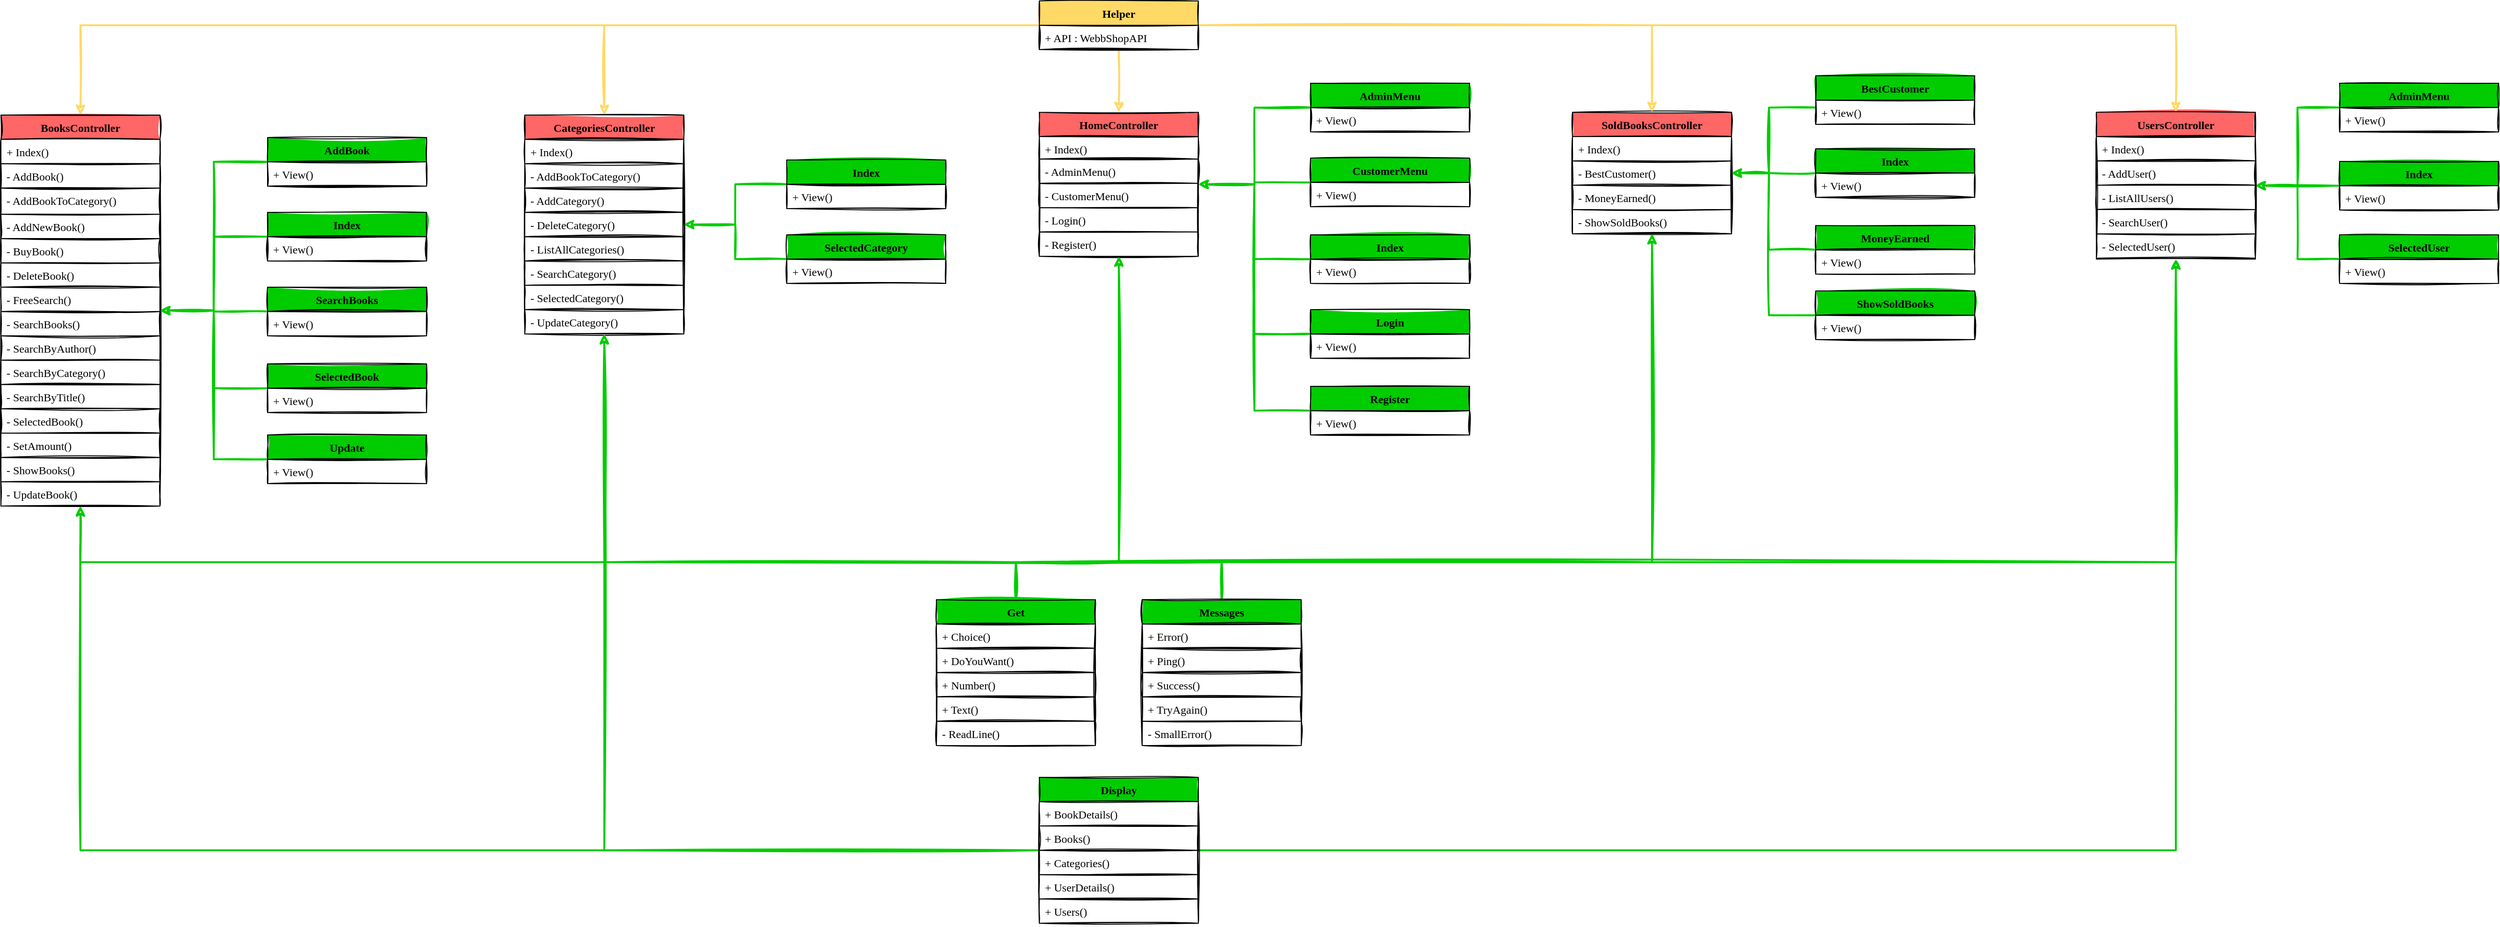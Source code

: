 <mxfile version="14.4.3" type="device"><diagram id="C5RBs43oDa-KdzZeNtuy" name="Page-1"><mxGraphModel dx="4606" dy="1970" grid="1" gridSize="10" guides="1" tooltips="1" connect="1" arrows="1" fold="1" page="1" pageScale="1" pageWidth="1169" pageHeight="827" math="0" shadow="0"><root><mxCell id="WIyWlLk6GJQsqaUBKTNV-0"/><mxCell id="WIyWlLk6GJQsqaUBKTNV-1" parent="WIyWlLk6GJQsqaUBKTNV-0"/><mxCell id="ahK61Bv_7T34D2KZRuoo-2" value="BooksController" style="swimlane;fontStyle=1;align=center;verticalAlign=top;childLayout=stackLayout;horizontal=1;startSize=26;horizontalStack=0;resizeParent=1;resizeLast=0;collapsible=1;marginBottom=0;rounded=0;shadow=0;strokeWidth=1;sketch=1;fontFamily=Comic Sans MS;fillColor=#FF6666;fillStyle=solid;" parent="WIyWlLk6GJQsqaUBKTNV-1" vertex="1"><mxGeometry x="-1040" y="162" width="170" height="418" as="geometry"><mxRectangle x="230" y="140" width="160" height="26" as="alternateBounds"/></mxGeometry></mxCell><mxCell id="ahK61Bv_7T34D2KZRuoo-3" value="+ Index()" style="text;align=left;verticalAlign=top;spacingLeft=4;spacingRight=4;overflow=hidden;rotatable=0;points=[[0,0.5],[1,0.5]];portConstraint=eastwest;sketch=1;fontFamily=Comic Sans MS;strokeColor=#000000;" parent="ahK61Bv_7T34D2KZRuoo-2" vertex="1"><mxGeometry y="26" width="170" height="26" as="geometry"/></mxCell><mxCell id="ahK61Bv_7T34D2KZRuoo-4" value="- AddBook()" style="text;align=left;verticalAlign=top;spacingLeft=4;spacingRight=4;overflow=hidden;rotatable=0;points=[[0,0.5],[1,0.5]];portConstraint=eastwest;sketch=1;fontFamily=Comic Sans MS;strokeColor=#000000;" parent="ahK61Bv_7T34D2KZRuoo-2" vertex="1"><mxGeometry y="52" width="170" height="26" as="geometry"/></mxCell><mxCell id="ahK61Bv_7T34D2KZRuoo-26" value="- AddBookToCategory()" style="text;align=left;verticalAlign=top;spacingLeft=4;spacingRight=4;overflow=hidden;rotatable=0;points=[[0,0.5],[1,0.5]];portConstraint=eastwest;sketch=1;fontFamily=Comic Sans MS;strokeColor=#000000;" parent="ahK61Bv_7T34D2KZRuoo-2" vertex="1"><mxGeometry y="78" width="170" height="28" as="geometry"/></mxCell><mxCell id="ahK61Bv_7T34D2KZRuoo-6" value="- AddNewBook()" style="text;align=left;verticalAlign=top;spacingLeft=4;spacingRight=4;overflow=hidden;rotatable=0;points=[[0,0.5],[1,0.5]];portConstraint=eastwest;sketch=1;fontFamily=Comic Sans MS;strokeColor=#000000;" parent="ahK61Bv_7T34D2KZRuoo-2" vertex="1"><mxGeometry y="106" width="170" height="26" as="geometry"/></mxCell><mxCell id="ahK61Bv_7T34D2KZRuoo-18" value="- BuyBook()" style="text;align=left;verticalAlign=top;spacingLeft=4;spacingRight=4;overflow=hidden;rotatable=0;points=[[0,0.5],[1,0.5]];portConstraint=eastwest;sketch=1;fontFamily=Comic Sans MS;strokeColor=#000000;" parent="ahK61Bv_7T34D2KZRuoo-2" vertex="1"><mxGeometry y="132" width="170" height="26" as="geometry"/></mxCell><mxCell id="ahK61Bv_7T34D2KZRuoo-27" value="- DeleteBook()" style="text;align=left;verticalAlign=top;spacingLeft=4;spacingRight=4;overflow=hidden;rotatable=0;points=[[0,0.5],[1,0.5]];portConstraint=eastwest;sketch=1;fontFamily=Comic Sans MS;strokeColor=#000000;" parent="ahK61Bv_7T34D2KZRuoo-2" vertex="1"><mxGeometry y="158" width="170" height="26" as="geometry"/></mxCell><mxCell id="ahK61Bv_7T34D2KZRuoo-19" value="- FreeSearch()" style="text;align=left;verticalAlign=top;spacingLeft=4;spacingRight=4;overflow=hidden;rotatable=0;points=[[0,0.5],[1,0.5]];portConstraint=eastwest;sketch=1;fontFamily=Comic Sans MS;strokeColor=#000000;" parent="ahK61Bv_7T34D2KZRuoo-2" vertex="1"><mxGeometry y="184" width="170" height="26" as="geometry"/></mxCell><mxCell id="ahK61Bv_7T34D2KZRuoo-17" value="- SearchBooks()" style="text;align=left;verticalAlign=top;spacingLeft=4;spacingRight=4;overflow=hidden;rotatable=0;points=[[0,0.5],[1,0.5]];portConstraint=eastwest;sketch=1;fontFamily=Comic Sans MS;strokeColor=#000000;" parent="ahK61Bv_7T34D2KZRuoo-2" vertex="1"><mxGeometry y="210" width="170" height="26" as="geometry"/></mxCell><mxCell id="ahK61Bv_7T34D2KZRuoo-20" value="- SearchByAuthor()" style="text;align=left;verticalAlign=top;spacingLeft=4;spacingRight=4;overflow=hidden;rotatable=0;points=[[0,0.5],[1,0.5]];portConstraint=eastwest;sketch=1;fontFamily=Comic Sans MS;strokeColor=#000000;" parent="ahK61Bv_7T34D2KZRuoo-2" vertex="1"><mxGeometry y="236" width="170" height="26" as="geometry"/></mxCell><mxCell id="ahK61Bv_7T34D2KZRuoo-21" value="- SearchByCategory()" style="text;align=left;verticalAlign=top;spacingLeft=4;spacingRight=4;overflow=hidden;rotatable=0;points=[[0,0.5],[1,0.5]];portConstraint=eastwest;sketch=1;fontFamily=Comic Sans MS;strokeColor=#000000;" parent="ahK61Bv_7T34D2KZRuoo-2" vertex="1"><mxGeometry y="262" width="170" height="26" as="geometry"/></mxCell><mxCell id="ahK61Bv_7T34D2KZRuoo-22" value="- SearchByTitle()" style="text;align=left;verticalAlign=top;spacingLeft=4;spacingRight=4;overflow=hidden;rotatable=0;points=[[0,0.5],[1,0.5]];portConstraint=eastwest;sketch=1;fontFamily=Comic Sans MS;strokeColor=#000000;" parent="ahK61Bv_7T34D2KZRuoo-2" vertex="1"><mxGeometry y="288" width="170" height="26" as="geometry"/></mxCell><mxCell id="ahK61Bv_7T34D2KZRuoo-25" value="- SelectedBook()" style="text;align=left;verticalAlign=top;spacingLeft=4;spacingRight=4;overflow=hidden;rotatable=0;points=[[0,0.5],[1,0.5]];portConstraint=eastwest;sketch=1;fontFamily=Comic Sans MS;strokeColor=#000000;" parent="ahK61Bv_7T34D2KZRuoo-2" vertex="1"><mxGeometry y="314" width="170" height="26" as="geometry"/></mxCell><mxCell id="ahK61Bv_7T34D2KZRuoo-28" value="- SetAmount()" style="text;align=left;verticalAlign=top;spacingLeft=4;spacingRight=4;overflow=hidden;rotatable=0;points=[[0,0.5],[1,0.5]];portConstraint=eastwest;sketch=1;fontFamily=Comic Sans MS;strokeColor=#000000;" parent="ahK61Bv_7T34D2KZRuoo-2" vertex="1"><mxGeometry y="340" width="170" height="26" as="geometry"/></mxCell><mxCell id="ahK61Bv_7T34D2KZRuoo-23" value="- ShowBooks()" style="text;align=left;verticalAlign=top;spacingLeft=4;spacingRight=4;overflow=hidden;rotatable=0;points=[[0,0.5],[1,0.5]];portConstraint=eastwest;sketch=1;fontFamily=Comic Sans MS;strokeColor=#000000;" parent="ahK61Bv_7T34D2KZRuoo-2" vertex="1"><mxGeometry y="366" width="170" height="26" as="geometry"/></mxCell><mxCell id="ahK61Bv_7T34D2KZRuoo-29" value="- UpdateBook()" style="text;align=left;verticalAlign=top;spacingLeft=4;spacingRight=4;overflow=hidden;rotatable=0;points=[[0,0.5],[1,0.5]];portConstraint=eastwest;sketch=1;fontFamily=Comic Sans MS;strokeColor=#000000;" parent="ahK61Bv_7T34D2KZRuoo-2" vertex="1"><mxGeometry y="392" width="170" height="26" as="geometry"/></mxCell><mxCell id="ahK61Bv_7T34D2KZRuoo-7" value="CategoriesController" style="swimlane;fontStyle=1;align=center;verticalAlign=top;childLayout=stackLayout;horizontal=1;startSize=26;horizontalStack=0;resizeParent=1;resizeLast=0;collapsible=1;marginBottom=0;rounded=0;shadow=0;strokeWidth=1;sketch=1;fontFamily=Comic Sans MS;fillColor=#FF6666;fillStyle=solid;" parent="WIyWlLk6GJQsqaUBKTNV-1" vertex="1"><mxGeometry x="-480" y="162" width="170" height="234" as="geometry"><mxRectangle x="230" y="140" width="160" height="26" as="alternateBounds"/></mxGeometry></mxCell><mxCell id="ahK61Bv_7T34D2KZRuoo-8" value="+ Index()" style="text;align=left;verticalAlign=top;spacingLeft=4;spacingRight=4;overflow=hidden;rotatable=0;points=[[0,0.5],[1,0.5]];portConstraint=eastwest;sketch=1;fontFamily=Comic Sans MS;strokeColor=#000000;" parent="ahK61Bv_7T34D2KZRuoo-7" vertex="1"><mxGeometry y="26" width="170" height="26" as="geometry"/></mxCell><mxCell id="ahK61Bv_7T34D2KZRuoo-34" value="- AddBookToCategory()" style="text;align=left;verticalAlign=top;spacingLeft=4;spacingRight=4;overflow=hidden;rotatable=0;points=[[0,0.5],[1,0.5]];portConstraint=eastwest;sketch=1;fontFamily=Comic Sans MS;strokeColor=#000000;" parent="ahK61Bv_7T34D2KZRuoo-7" vertex="1"><mxGeometry y="52" width="170" height="26" as="geometry"/></mxCell><mxCell id="ahK61Bv_7T34D2KZRuoo-9" value="- AddCategory()" style="text;align=left;verticalAlign=top;spacingLeft=4;spacingRight=4;overflow=hidden;rotatable=0;points=[[0,0.5],[1,0.5]];portConstraint=eastwest;sketch=1;fontFamily=Comic Sans MS;strokeColor=#000000;" parent="ahK61Bv_7T34D2KZRuoo-7" vertex="1"><mxGeometry y="78" width="170" height="26" as="geometry"/></mxCell><mxCell id="ahK61Bv_7T34D2KZRuoo-35" value="- DeleteCategory()" style="text;align=left;verticalAlign=top;spacingLeft=4;spacingRight=4;overflow=hidden;rotatable=0;points=[[0,0.5],[1,0.5]];portConstraint=eastwest;sketch=1;fontFamily=Comic Sans MS;strokeColor=#000000;" parent="ahK61Bv_7T34D2KZRuoo-7" vertex="1"><mxGeometry y="104" width="170" height="26" as="geometry"/></mxCell><mxCell id="ahK61Bv_7T34D2KZRuoo-10" value="- ListAllCategories()" style="text;align=left;verticalAlign=top;spacingLeft=4;spacingRight=4;overflow=hidden;rotatable=0;points=[[0,0.5],[1,0.5]];portConstraint=eastwest;sketch=1;fontFamily=Comic Sans MS;strokeColor=#000000;" parent="ahK61Bv_7T34D2KZRuoo-7" vertex="1"><mxGeometry y="130" width="170" height="26" as="geometry"/></mxCell><mxCell id="ahK61Bv_7T34D2KZRuoo-11" value="- SearchCategory()" style="text;align=left;verticalAlign=top;spacingLeft=4;spacingRight=4;overflow=hidden;rotatable=0;points=[[0,0.5],[1,0.5]];portConstraint=eastwest;sketch=1;fontFamily=Comic Sans MS;strokeColor=#000000;" parent="ahK61Bv_7T34D2KZRuoo-7" vertex="1"><mxGeometry y="156" width="170" height="26" as="geometry"/></mxCell><mxCell id="ahK61Bv_7T34D2KZRuoo-33" value="- SelectedCategory()" style="text;align=left;verticalAlign=top;spacingLeft=4;spacingRight=4;overflow=hidden;rotatable=0;points=[[0,0.5],[1,0.5]];portConstraint=eastwest;sketch=1;fontFamily=Comic Sans MS;strokeColor=#000000;" parent="ahK61Bv_7T34D2KZRuoo-7" vertex="1"><mxGeometry y="182" width="170" height="26" as="geometry"/></mxCell><mxCell id="ahK61Bv_7T34D2KZRuoo-37" value="- UpdateCategory()" style="text;align=left;verticalAlign=top;spacingLeft=4;spacingRight=4;overflow=hidden;rotatable=0;points=[[0,0.5],[1,0.5]];portConstraint=eastwest;sketch=1;fontFamily=Comic Sans MS;strokeColor=#000000;" parent="ahK61Bv_7T34D2KZRuoo-7" vertex="1"><mxGeometry y="208" width="170" height="26" as="geometry"/></mxCell><mxCell id="ahK61Bv_7T34D2KZRuoo-12" value="HomeController" style="swimlane;fontStyle=1;align=center;verticalAlign=top;childLayout=stackLayout;horizontal=1;startSize=26;horizontalStack=0;resizeParent=1;resizeLast=0;collapsible=1;marginBottom=0;rounded=0;shadow=0;strokeWidth=1;sketch=1;fontFamily=Comic Sans MS;fillColor=#FF6666;fillStyle=solid;" parent="WIyWlLk6GJQsqaUBKTNV-1" vertex="1"><mxGeometry x="70" y="159" width="170" height="154" as="geometry"><mxRectangle x="230" y="140" width="160" height="26" as="alternateBounds"/></mxGeometry></mxCell><mxCell id="ahK61Bv_7T34D2KZRuoo-13" value="+ Index()" style="text;align=left;verticalAlign=top;spacingLeft=4;spacingRight=4;overflow=hidden;rotatable=0;points=[[0,0.5],[1,0.5]];portConstraint=eastwest;sketch=1;fontFamily=Comic Sans MS;strokeColor=#000000;" parent="ahK61Bv_7T34D2KZRuoo-12" vertex="1"><mxGeometry y="26" width="170" height="24" as="geometry"/></mxCell><mxCell id="abEUJwBiuHORLCMQa0Vj-0" value="- AdminMenu()" style="text;align=left;verticalAlign=top;spacingLeft=4;spacingRight=4;overflow=hidden;rotatable=0;points=[[0,0.5],[1,0.5]];portConstraint=eastwest;sketch=1;fontFamily=Comic Sans MS;strokeColor=#000000;" parent="ahK61Bv_7T34D2KZRuoo-12" vertex="1"><mxGeometry y="50" width="170" height="26" as="geometry"/></mxCell><mxCell id="abEUJwBiuHORLCMQa0Vj-2" value="- CustomerMenu()" style="text;align=left;verticalAlign=top;spacingLeft=4;spacingRight=4;overflow=hidden;rotatable=0;points=[[0,0.5],[1,0.5]];portConstraint=eastwest;sketch=1;fontFamily=Comic Sans MS;strokeColor=#000000;" parent="ahK61Bv_7T34D2KZRuoo-12" vertex="1"><mxGeometry y="76" width="170" height="26" as="geometry"/></mxCell><mxCell id="ahK61Bv_7T34D2KZRuoo-14" value="- Login()" style="text;align=left;verticalAlign=top;spacingLeft=4;spacingRight=4;overflow=hidden;rotatable=0;points=[[0,0.5],[1,0.5]];portConstraint=eastwest;sketch=1;fontFamily=Comic Sans MS;strokeColor=#000000;" parent="ahK61Bv_7T34D2KZRuoo-12" vertex="1"><mxGeometry y="102" width="170" height="26" as="geometry"/></mxCell><mxCell id="ahK61Bv_7T34D2KZRuoo-15" value="- Register()" style="text;align=left;verticalAlign=top;spacingLeft=4;spacingRight=4;overflow=hidden;rotatable=0;points=[[0,0.5],[1,0.5]];portConstraint=eastwest;sketch=1;fontFamily=Comic Sans MS;strokeColor=#000000;" parent="ahK61Bv_7T34D2KZRuoo-12" vertex="1"><mxGeometry y="128" width="170" height="26" as="geometry"/></mxCell><mxCell id="ahK61Bv_7T34D2KZRuoo-43" value="SoldBooksController" style="swimlane;fontStyle=1;align=center;verticalAlign=top;childLayout=stackLayout;horizontal=1;startSize=26;horizontalStack=0;resizeParent=1;resizeLast=0;collapsible=1;marginBottom=0;rounded=0;shadow=0;strokeWidth=1;sketch=1;fontFamily=Comic Sans MS;fillColor=#FF6666;fillStyle=solid;" parent="WIyWlLk6GJQsqaUBKTNV-1" vertex="1"><mxGeometry x="640" y="159" width="170" height="130" as="geometry"><mxRectangle x="230" y="140" width="160" height="26" as="alternateBounds"/></mxGeometry></mxCell><mxCell id="ahK61Bv_7T34D2KZRuoo-44" value="+ Index()" style="text;align=left;verticalAlign=top;spacingLeft=4;spacingRight=4;overflow=hidden;rotatable=0;points=[[0,0.5],[1,0.5]];portConstraint=eastwest;sketch=1;fontFamily=Comic Sans MS;strokeColor=#000000;" parent="ahK61Bv_7T34D2KZRuoo-43" vertex="1"><mxGeometry y="26" width="170" height="26" as="geometry"/></mxCell><mxCell id="ahK61Bv_7T34D2KZRuoo-45" value="- BestCustomer()" style="text;align=left;verticalAlign=top;spacingLeft=4;spacingRight=4;overflow=hidden;rotatable=0;points=[[0,0.5],[1,0.5]];portConstraint=eastwest;sketch=1;fontFamily=Comic Sans MS;strokeColor=#000000;" parent="ahK61Bv_7T34D2KZRuoo-43" vertex="1"><mxGeometry y="52" width="170" height="26" as="geometry"/></mxCell><mxCell id="ahK61Bv_7T34D2KZRuoo-46" value="- MoneyEarned()" style="text;align=left;verticalAlign=top;spacingLeft=4;spacingRight=4;overflow=hidden;rotatable=0;points=[[0,0.5],[1,0.5]];portConstraint=eastwest;sketch=1;fontFamily=Comic Sans MS;strokeColor=#000000;" parent="ahK61Bv_7T34D2KZRuoo-43" vertex="1"><mxGeometry y="78" width="170" height="26" as="geometry"/></mxCell><mxCell id="ahK61Bv_7T34D2KZRuoo-47" value="- ShowSoldBooks()" style="text;align=left;verticalAlign=top;spacingLeft=4;spacingRight=4;overflow=hidden;rotatable=0;points=[[0,0.5],[1,0.5]];portConstraint=eastwest;sketch=1;fontFamily=Comic Sans MS;strokeColor=#000000;" parent="ahK61Bv_7T34D2KZRuoo-43" vertex="1"><mxGeometry y="104" width="170" height="26" as="geometry"/></mxCell><mxCell id="ahK61Bv_7T34D2KZRuoo-48" value="UsersController" style="swimlane;fontStyle=1;align=center;verticalAlign=top;childLayout=stackLayout;horizontal=1;startSize=26;horizontalStack=0;resizeParent=1;resizeLast=0;collapsible=1;marginBottom=0;rounded=0;shadow=0;strokeWidth=1;sketch=1;fontFamily=Comic Sans MS;fillStyle=solid;fillColor=#FF6666;" parent="WIyWlLk6GJQsqaUBKTNV-1" vertex="1"><mxGeometry x="1200" y="159" width="170" height="157" as="geometry"><mxRectangle x="230" y="140" width="160" height="26" as="alternateBounds"/></mxGeometry></mxCell><mxCell id="ahK61Bv_7T34D2KZRuoo-49" value="+ Index()" style="text;align=left;verticalAlign=top;spacingLeft=4;spacingRight=4;overflow=hidden;rotatable=0;points=[[0,0.5],[1,0.5]];portConstraint=eastwest;sketch=1;fontFamily=Comic Sans MS;strokeColor=#000000;" parent="ahK61Bv_7T34D2KZRuoo-48" vertex="1"><mxGeometry y="26" width="170" height="26" as="geometry"/></mxCell><mxCell id="ahK61Bv_7T34D2KZRuoo-50" value="- AddUser()" style="text;align=left;verticalAlign=top;spacingLeft=4;spacingRight=4;overflow=hidden;rotatable=0;points=[[0,0.5],[1,0.5]];portConstraint=eastwest;sketch=1;fontFamily=Comic Sans MS;strokeColor=#000000;" parent="ahK61Bv_7T34D2KZRuoo-48" vertex="1"><mxGeometry y="52" width="170" height="26" as="geometry"/></mxCell><mxCell id="ahK61Bv_7T34D2KZRuoo-51" value="- ListAllUsers()" style="text;align=left;verticalAlign=top;spacingLeft=4;spacingRight=4;overflow=hidden;rotatable=0;points=[[0,0.5],[1,0.5]];portConstraint=eastwest;sketch=1;fontFamily=Comic Sans MS;strokeColor=#000000;" parent="ahK61Bv_7T34D2KZRuoo-48" vertex="1"><mxGeometry y="78" width="170" height="26" as="geometry"/></mxCell><mxCell id="ahK61Bv_7T34D2KZRuoo-52" value="- SearchUser()" style="text;align=left;verticalAlign=top;spacingLeft=4;spacingRight=4;overflow=hidden;rotatable=0;points=[[0,0.5],[1,0.5]];portConstraint=eastwest;sketch=1;fontFamily=Comic Sans MS;strokeColor=#000000;" parent="ahK61Bv_7T34D2KZRuoo-48" vertex="1"><mxGeometry y="104" width="170" height="26" as="geometry"/></mxCell><mxCell id="ahK61Bv_7T34D2KZRuoo-39" value="- SelectedUser()" style="text;align=left;verticalAlign=top;spacingLeft=4;spacingRight=4;overflow=hidden;rotatable=0;points=[[0,0.5],[1,0.5]];portConstraint=eastwest;sketch=1;fontFamily=Comic Sans MS;strokeColor=#000000;" parent="ahK61Bv_7T34D2KZRuoo-48" vertex="1"><mxGeometry y="130" width="170" height="26" as="geometry"/></mxCell><mxCell id="7ZJ_clklJjJ33WCFCIev-8" style="edgeStyle=orthogonalEdgeStyle;rounded=0;sketch=1;orthogonalLoop=1;jettySize=auto;html=1;strokeColor=#FFD966;strokeWidth=2;" edge="1" parent="WIyWlLk6GJQsqaUBKTNV-1" source="ahK61Bv_7T34D2KZRuoo-53" target="ahK61Bv_7T34D2KZRuoo-48"><mxGeometry relative="1" as="geometry"/></mxCell><mxCell id="7ZJ_clklJjJ33WCFCIev-9" style="edgeStyle=orthogonalEdgeStyle;rounded=0;sketch=1;orthogonalLoop=1;jettySize=auto;html=1;entryX=0.5;entryY=0;entryDx=0;entryDy=0;strokeColor=#FFD966;strokeWidth=2;" edge="1" parent="WIyWlLk6GJQsqaUBKTNV-1" source="ahK61Bv_7T34D2KZRuoo-53" target="ahK61Bv_7T34D2KZRuoo-2"><mxGeometry relative="1" as="geometry"/></mxCell><mxCell id="7ZJ_clklJjJ33WCFCIev-132" style="edgeStyle=orthogonalEdgeStyle;rounded=0;sketch=1;orthogonalLoop=1;jettySize=auto;html=1;strokeWidth=2;strokeColor=#FFD966;" edge="1" parent="WIyWlLk6GJQsqaUBKTNV-1" source="ahK61Bv_7T34D2KZRuoo-53" target="ahK61Bv_7T34D2KZRuoo-7"><mxGeometry relative="1" as="geometry"/></mxCell><mxCell id="7ZJ_clklJjJ33WCFCIev-149" style="edgeStyle=orthogonalEdgeStyle;rounded=0;sketch=1;orthogonalLoop=1;jettySize=auto;html=1;strokeWidth=2;strokeColor=#FFD966;" edge="1" parent="WIyWlLk6GJQsqaUBKTNV-1" source="ahK61Bv_7T34D2KZRuoo-53" target="ahK61Bv_7T34D2KZRuoo-12"><mxGeometry relative="1" as="geometry"/></mxCell><mxCell id="7ZJ_clklJjJ33WCFCIev-150" style="edgeStyle=orthogonalEdgeStyle;rounded=0;sketch=1;orthogonalLoop=1;jettySize=auto;html=1;strokeColor=#FFD966;strokeWidth=2;" edge="1" parent="WIyWlLk6GJQsqaUBKTNV-1" source="ahK61Bv_7T34D2KZRuoo-53" target="ahK61Bv_7T34D2KZRuoo-43"><mxGeometry relative="1" as="geometry"/></mxCell><mxCell id="ahK61Bv_7T34D2KZRuoo-53" value="Helper" style="swimlane;fontStyle=1;align=center;verticalAlign=top;childLayout=stackLayout;horizontal=1;startSize=26;horizontalStack=0;resizeParent=1;resizeLast=0;collapsible=1;marginBottom=0;rounded=0;shadow=0;strokeWidth=1;sketch=1;fontFamily=Comic Sans MS;fillColor=#FFD966;fillStyle=solid;" parent="WIyWlLk6GJQsqaUBKTNV-1" vertex="1"><mxGeometry x="70" y="40" width="170" height="52" as="geometry"><mxRectangle x="230" y="140" width="160" height="26" as="alternateBounds"/></mxGeometry></mxCell><mxCell id="ahK61Bv_7T34D2KZRuoo-54" value="+ API : WebbShopAPI" style="text;align=left;verticalAlign=top;spacingLeft=4;spacingRight=4;overflow=hidden;rotatable=0;points=[[0,0.5],[1,0.5]];portConstraint=eastwest;sketch=1;fontFamily=Comic Sans MS;strokeColor=#000000;" parent="ahK61Bv_7T34D2KZRuoo-53" vertex="1"><mxGeometry y="26" width="170" height="26" as="geometry"/></mxCell><mxCell id="7ZJ_clklJjJ33WCFCIev-174" style="edgeStyle=orthogonalEdgeStyle;rounded=0;sketch=1;orthogonalLoop=1;jettySize=auto;html=1;strokeColor=#00CC00;strokeWidth=2;" edge="1" parent="WIyWlLk6GJQsqaUBKTNV-1" source="7ZJ_clklJjJ33WCFCIev-18" target="ahK61Bv_7T34D2KZRuoo-2"><mxGeometry relative="1" as="geometry"/></mxCell><mxCell id="7ZJ_clklJjJ33WCFCIev-176" style="edgeStyle=orthogonalEdgeStyle;rounded=0;sketch=1;orthogonalLoop=1;jettySize=auto;html=1;strokeColor=#00CC00;strokeWidth=2;" edge="1" parent="WIyWlLk6GJQsqaUBKTNV-1" source="7ZJ_clklJjJ33WCFCIev-18" target="ahK61Bv_7T34D2KZRuoo-7"><mxGeometry relative="1" as="geometry"/></mxCell><mxCell id="7ZJ_clklJjJ33WCFCIev-177" style="edgeStyle=orthogonalEdgeStyle;rounded=0;sketch=1;orthogonalLoop=1;jettySize=auto;html=1;strokeColor=#00CC00;strokeWidth=2;" edge="1" parent="WIyWlLk6GJQsqaUBKTNV-1" source="7ZJ_clklJjJ33WCFCIev-18" target="ahK61Bv_7T34D2KZRuoo-48"><mxGeometry relative="1" as="geometry"/></mxCell><mxCell id="7ZJ_clklJjJ33WCFCIev-18" value="Display" style="swimlane;fontStyle=1;align=center;verticalAlign=top;childLayout=stackLayout;horizontal=1;startSize=26;horizontalStack=0;resizeParent=1;resizeLast=0;collapsible=1;marginBottom=0;rounded=0;shadow=0;strokeWidth=1;sketch=1;fontFamily=Comic Sans MS;fillColor=#00CC00;fillStyle=solid;" vertex="1" parent="WIyWlLk6GJQsqaUBKTNV-1"><mxGeometry x="70" y="870" width="170" height="156" as="geometry"><mxRectangle x="230" y="140" width="160" height="26" as="alternateBounds"/></mxGeometry></mxCell><mxCell id="7ZJ_clklJjJ33WCFCIev-19" value="+ BookDetails()&#10;" style="text;align=left;verticalAlign=top;spacingLeft=4;spacingRight=4;overflow=hidden;rotatable=0;points=[[0,0.5],[1,0.5]];portConstraint=eastwest;sketch=1;fontFamily=Comic Sans MS;strokeColor=#000000;" vertex="1" parent="7ZJ_clklJjJ33WCFCIev-18"><mxGeometry y="26" width="170" height="26" as="geometry"/></mxCell><mxCell id="7ZJ_clklJjJ33WCFCIev-20" value="+ Books()" style="text;align=left;verticalAlign=top;spacingLeft=4;spacingRight=4;overflow=hidden;rotatable=0;points=[[0,0.5],[1,0.5]];portConstraint=eastwest;sketch=1;fontFamily=Comic Sans MS;strokeColor=#000000;" vertex="1" parent="7ZJ_clklJjJ33WCFCIev-18"><mxGeometry y="52" width="170" height="26" as="geometry"/></mxCell><mxCell id="7ZJ_clklJjJ33WCFCIev-21" value="+ Categories()&#10;" style="text;align=left;verticalAlign=top;spacingLeft=4;spacingRight=4;overflow=hidden;rotatable=0;points=[[0,0.5],[1,0.5]];portConstraint=eastwest;sketch=1;fontFamily=Comic Sans MS;strokeColor=#000000;" vertex="1" parent="7ZJ_clklJjJ33WCFCIev-18"><mxGeometry y="78" width="170" height="26" as="geometry"/></mxCell><mxCell id="7ZJ_clklJjJ33WCFCIev-22" value="+ UserDetails()&#10;" style="text;align=left;verticalAlign=top;spacingLeft=4;spacingRight=4;overflow=hidden;rotatable=0;points=[[0,0.5],[1,0.5]];portConstraint=eastwest;sketch=1;fontFamily=Comic Sans MS;strokeColor=#000000;" vertex="1" parent="7ZJ_clklJjJ33WCFCIev-18"><mxGeometry y="104" width="170" height="26" as="geometry"/></mxCell><mxCell id="7ZJ_clklJjJ33WCFCIev-23" value="+ Users()&#10;" style="text;align=left;verticalAlign=top;spacingLeft=4;spacingRight=4;overflow=hidden;rotatable=0;points=[[0,0.5],[1,0.5]];portConstraint=eastwest;sketch=1;fontFamily=Comic Sans MS;strokeColor=#000000;" vertex="1" parent="7ZJ_clklJjJ33WCFCIev-18"><mxGeometry y="130" width="170" height="26" as="geometry"/></mxCell><mxCell id="7ZJ_clklJjJ33WCFCIev-164" style="edgeStyle=orthogonalEdgeStyle;rounded=0;sketch=1;orthogonalLoop=1;jettySize=auto;html=1;strokeWidth=2;strokeColor=#00CC00;" edge="1" parent="WIyWlLk6GJQsqaUBKTNV-1" source="7ZJ_clklJjJ33WCFCIev-31" target="ahK61Bv_7T34D2KZRuoo-12"><mxGeometry relative="1" as="geometry"><Array as="points"><mxPoint x="45" y="640"/><mxPoint x="155" y="640"/></Array></mxGeometry></mxCell><mxCell id="7ZJ_clklJjJ33WCFCIev-165" style="edgeStyle=orthogonalEdgeStyle;rounded=0;sketch=1;orthogonalLoop=1;jettySize=auto;html=1;strokeColor=#00CC00;strokeWidth=2;" edge="1" parent="WIyWlLk6GJQsqaUBKTNV-1" source="7ZJ_clklJjJ33WCFCIev-31" target="ahK61Bv_7T34D2KZRuoo-43"><mxGeometry relative="1" as="geometry"><Array as="points"><mxPoint x="45" y="640"/><mxPoint x="725" y="640"/></Array></mxGeometry></mxCell><mxCell id="7ZJ_clklJjJ33WCFCIev-166" style="edgeStyle=orthogonalEdgeStyle;rounded=0;sketch=1;orthogonalLoop=1;jettySize=auto;html=1;strokeColor=#00CC00;strokeWidth=2;" edge="1" parent="WIyWlLk6GJQsqaUBKTNV-1" source="7ZJ_clklJjJ33WCFCIev-31" target="ahK61Bv_7T34D2KZRuoo-7"><mxGeometry relative="1" as="geometry"><Array as="points"><mxPoint x="45" y="640"/><mxPoint x="-395" y="640"/></Array></mxGeometry></mxCell><mxCell id="7ZJ_clklJjJ33WCFCIev-167" style="edgeStyle=orthogonalEdgeStyle;rounded=0;sketch=1;orthogonalLoop=1;jettySize=auto;html=1;strokeColor=#00CC00;strokeWidth=2;" edge="1" parent="WIyWlLk6GJQsqaUBKTNV-1" source="7ZJ_clklJjJ33WCFCIev-31" target="ahK61Bv_7T34D2KZRuoo-2"><mxGeometry relative="1" as="geometry"><Array as="points"><mxPoint x="45" y="640"/><mxPoint x="-955" y="640"/></Array></mxGeometry></mxCell><mxCell id="7ZJ_clklJjJ33WCFCIev-168" style="edgeStyle=orthogonalEdgeStyle;rounded=0;sketch=1;orthogonalLoop=1;jettySize=auto;html=1;strokeColor=#00CC00;strokeWidth=2;" edge="1" parent="WIyWlLk6GJQsqaUBKTNV-1" source="7ZJ_clklJjJ33WCFCIev-31" target="ahK61Bv_7T34D2KZRuoo-48"><mxGeometry relative="1" as="geometry"><Array as="points"><mxPoint x="45" y="640"/><mxPoint x="1285" y="640"/></Array></mxGeometry></mxCell><mxCell id="7ZJ_clklJjJ33WCFCIev-31" value="Get" style="swimlane;fontStyle=1;align=center;verticalAlign=top;childLayout=stackLayout;horizontal=1;startSize=26;horizontalStack=0;resizeParent=1;resizeLast=0;collapsible=1;marginBottom=0;rounded=0;shadow=0;strokeWidth=1;sketch=1;fontFamily=Comic Sans MS;fillColor=#00CC00;fillStyle=solid;" vertex="1" parent="WIyWlLk6GJQsqaUBKTNV-1"><mxGeometry x="-40" y="680" width="170" height="156" as="geometry"><mxRectangle x="230" y="140" width="160" height="26" as="alternateBounds"/></mxGeometry></mxCell><mxCell id="7ZJ_clklJjJ33WCFCIev-32" value="+ Choice()&#10;" style="text;align=left;verticalAlign=top;spacingLeft=4;spacingRight=4;overflow=hidden;rotatable=0;points=[[0,0.5],[1,0.5]];portConstraint=eastwest;sketch=1;fontFamily=Comic Sans MS;strokeColor=#000000;" vertex="1" parent="7ZJ_clklJjJ33WCFCIev-31"><mxGeometry y="26" width="170" height="26" as="geometry"/></mxCell><mxCell id="7ZJ_clklJjJ33WCFCIev-33" value="+ DoYouWant()" style="text;align=left;verticalAlign=top;spacingLeft=4;spacingRight=4;overflow=hidden;rotatable=0;points=[[0,0.5],[1,0.5]];portConstraint=eastwest;sketch=1;fontFamily=Comic Sans MS;strokeColor=#000000;" vertex="1" parent="7ZJ_clklJjJ33WCFCIev-31"><mxGeometry y="52" width="170" height="26" as="geometry"/></mxCell><mxCell id="7ZJ_clklJjJ33WCFCIev-34" value="+ Number()&#10;" style="text;align=left;verticalAlign=top;spacingLeft=4;spacingRight=4;overflow=hidden;rotatable=0;points=[[0,0.5],[1,0.5]];portConstraint=eastwest;sketch=1;fontFamily=Comic Sans MS;strokeColor=#000000;" vertex="1" parent="7ZJ_clklJjJ33WCFCIev-31"><mxGeometry y="78" width="170" height="26" as="geometry"/></mxCell><mxCell id="7ZJ_clklJjJ33WCFCIev-35" value="+ Text()&#10;" style="text;align=left;verticalAlign=top;spacingLeft=4;spacingRight=4;overflow=hidden;rotatable=0;points=[[0,0.5],[1,0.5]];portConstraint=eastwest;sketch=1;fontFamily=Comic Sans MS;strokeColor=#000000;" vertex="1" parent="7ZJ_clklJjJ33WCFCIev-31"><mxGeometry y="104" width="170" height="26" as="geometry"/></mxCell><mxCell id="7ZJ_clklJjJ33WCFCIev-36" value="- ReadLine()&#10;" style="text;align=left;verticalAlign=top;spacingLeft=4;spacingRight=4;overflow=hidden;rotatable=0;points=[[0,0.5],[1,0.5]];portConstraint=eastwest;sketch=1;fontFamily=Comic Sans MS;strokeColor=#000000;" vertex="1" parent="7ZJ_clklJjJ33WCFCIev-31"><mxGeometry y="130" width="170" height="26" as="geometry"/></mxCell><mxCell id="7ZJ_clklJjJ33WCFCIev-169" style="edgeStyle=orthogonalEdgeStyle;rounded=0;sketch=1;orthogonalLoop=1;jettySize=auto;html=1;strokeColor=#00CC00;strokeWidth=2;" edge="1" parent="WIyWlLk6GJQsqaUBKTNV-1" source="7ZJ_clklJjJ33WCFCIev-42" target="ahK61Bv_7T34D2KZRuoo-12"><mxGeometry relative="1" as="geometry"><Array as="points"><mxPoint x="265" y="640"/><mxPoint x="155" y="640"/></Array></mxGeometry></mxCell><mxCell id="7ZJ_clklJjJ33WCFCIev-170" style="edgeStyle=orthogonalEdgeStyle;rounded=0;sketch=1;orthogonalLoop=1;jettySize=auto;html=1;strokeColor=#00CC00;strokeWidth=2;" edge="1" parent="WIyWlLk6GJQsqaUBKTNV-1" source="7ZJ_clklJjJ33WCFCIev-42" target="ahK61Bv_7T34D2KZRuoo-43"><mxGeometry relative="1" as="geometry"><Array as="points"><mxPoint x="265" y="640"/><mxPoint x="725" y="640"/></Array></mxGeometry></mxCell><mxCell id="7ZJ_clklJjJ33WCFCIev-171" style="edgeStyle=orthogonalEdgeStyle;rounded=0;sketch=1;orthogonalLoop=1;jettySize=auto;html=1;strokeColor=#00CC00;strokeWidth=2;" edge="1" parent="WIyWlLk6GJQsqaUBKTNV-1" source="7ZJ_clklJjJ33WCFCIev-42" target="ahK61Bv_7T34D2KZRuoo-48"><mxGeometry relative="1" as="geometry"><Array as="points"><mxPoint x="265" y="640"/><mxPoint x="1285" y="640"/></Array></mxGeometry></mxCell><mxCell id="7ZJ_clklJjJ33WCFCIev-172" style="edgeStyle=orthogonalEdgeStyle;rounded=0;sketch=1;orthogonalLoop=1;jettySize=auto;html=1;strokeColor=#00CC00;strokeWidth=2;" edge="1" parent="WIyWlLk6GJQsqaUBKTNV-1" source="7ZJ_clklJjJ33WCFCIev-42" target="ahK61Bv_7T34D2KZRuoo-7"><mxGeometry relative="1" as="geometry"><Array as="points"><mxPoint x="265" y="640"/><mxPoint x="-395" y="640"/></Array></mxGeometry></mxCell><mxCell id="7ZJ_clklJjJ33WCFCIev-173" style="edgeStyle=orthogonalEdgeStyle;rounded=0;sketch=1;orthogonalLoop=1;jettySize=auto;html=1;strokeColor=#00CC00;strokeWidth=2;" edge="1" parent="WIyWlLk6GJQsqaUBKTNV-1" source="7ZJ_clklJjJ33WCFCIev-42" target="ahK61Bv_7T34D2KZRuoo-2"><mxGeometry relative="1" as="geometry"><Array as="points"><mxPoint x="265" y="640"/><mxPoint x="-955" y="640"/></Array></mxGeometry></mxCell><mxCell id="7ZJ_clklJjJ33WCFCIev-42" value="Messages" style="swimlane;fontStyle=1;align=center;verticalAlign=top;childLayout=stackLayout;horizontal=1;startSize=26;horizontalStack=0;resizeParent=1;resizeLast=0;collapsible=1;marginBottom=0;rounded=0;shadow=0;strokeWidth=1;sketch=1;fontFamily=Comic Sans MS;fillColor=#00CC00;fillStyle=solid;" vertex="1" parent="WIyWlLk6GJQsqaUBKTNV-1"><mxGeometry x="180" y="680" width="170" height="156" as="geometry"><mxRectangle x="230" y="140" width="160" height="26" as="alternateBounds"/></mxGeometry></mxCell><mxCell id="7ZJ_clklJjJ33WCFCIev-43" value="+ Error()" style="text;align=left;verticalAlign=top;spacingLeft=4;spacingRight=4;overflow=hidden;rotatable=0;points=[[0,0.5],[1,0.5]];portConstraint=eastwest;sketch=1;fontFamily=Comic Sans MS;strokeColor=#000000;" vertex="1" parent="7ZJ_clklJjJ33WCFCIev-42"><mxGeometry y="26" width="170" height="26" as="geometry"/></mxCell><mxCell id="7ZJ_clklJjJ33WCFCIev-44" value="+ Ping()" style="text;align=left;verticalAlign=top;spacingLeft=4;spacingRight=4;overflow=hidden;rotatable=0;points=[[0,0.5],[1,0.5]];portConstraint=eastwest;sketch=1;fontFamily=Comic Sans MS;strokeColor=#000000;" vertex="1" parent="7ZJ_clklJjJ33WCFCIev-42"><mxGeometry y="52" width="170" height="26" as="geometry"/></mxCell><mxCell id="7ZJ_clklJjJ33WCFCIev-45" value="+ Success()" style="text;align=left;verticalAlign=top;spacingLeft=4;spacingRight=4;overflow=hidden;rotatable=0;points=[[0,0.5],[1,0.5]];portConstraint=eastwest;sketch=1;fontFamily=Comic Sans MS;strokeColor=#000000;" vertex="1" parent="7ZJ_clklJjJ33WCFCIev-42"><mxGeometry y="78" width="170" height="26" as="geometry"/></mxCell><mxCell id="7ZJ_clklJjJ33WCFCIev-46" value="+ TryAgain()" style="text;align=left;verticalAlign=top;spacingLeft=4;spacingRight=4;overflow=hidden;rotatable=0;points=[[0,0.5],[1,0.5]];portConstraint=eastwest;sketch=1;fontFamily=Comic Sans MS;strokeColor=#000000;" vertex="1" parent="7ZJ_clklJjJ33WCFCIev-42"><mxGeometry y="104" width="170" height="26" as="geometry"/></mxCell><mxCell id="7ZJ_clklJjJ33WCFCIev-47" value="- SmallError()" style="text;align=left;verticalAlign=top;spacingLeft=4;spacingRight=4;overflow=hidden;rotatable=0;points=[[0,0.5],[1,0.5]];portConstraint=eastwest;sketch=1;fontFamily=Comic Sans MS;strokeColor=#000000;" vertex="1" parent="7ZJ_clklJjJ33WCFCIev-42"><mxGeometry y="130" width="170" height="26" as="geometry"/></mxCell><mxCell id="7ZJ_clklJjJ33WCFCIev-123" style="edgeStyle=orthogonalEdgeStyle;rounded=0;sketch=1;orthogonalLoop=1;jettySize=auto;html=1;strokeColor=#00CC00;strokeWidth=2;" edge="1" parent="WIyWlLk6GJQsqaUBKTNV-1" source="7ZJ_clklJjJ33WCFCIev-76" target="ahK61Bv_7T34D2KZRuoo-2"><mxGeometry relative="1" as="geometry"/></mxCell><mxCell id="7ZJ_clklJjJ33WCFCIev-76" value="AddBook" style="swimlane;fontStyle=1;align=center;verticalAlign=top;childLayout=stackLayout;horizontal=1;startSize=26;horizontalStack=0;resizeParent=1;resizeLast=0;collapsible=1;marginBottom=0;rounded=0;shadow=0;strokeWidth=1;sketch=1;fontFamily=Comic Sans MS;fillStyle=solid;fillColor=#00CC00;" vertex="1" parent="WIyWlLk6GJQsqaUBKTNV-1"><mxGeometry x="-755" y="186" width="170" height="52" as="geometry"><mxRectangle x="230" y="140" width="160" height="26" as="alternateBounds"/></mxGeometry></mxCell><mxCell id="7ZJ_clklJjJ33WCFCIev-77" value="+ View()" style="text;align=left;verticalAlign=top;spacingLeft=4;spacingRight=4;overflow=hidden;rotatable=0;points=[[0,0.5],[1,0.5]];portConstraint=eastwest;sketch=1;fontFamily=Comic Sans MS;strokeColor=#000000;" vertex="1" parent="7ZJ_clklJjJ33WCFCIev-76"><mxGeometry y="26" width="170" height="26" as="geometry"/></mxCell><mxCell id="7ZJ_clklJjJ33WCFCIev-124" style="edgeStyle=orthogonalEdgeStyle;rounded=0;sketch=1;orthogonalLoop=1;jettySize=auto;html=1;strokeColor=#00CC00;strokeWidth=2;" edge="1" parent="WIyWlLk6GJQsqaUBKTNV-1" source="7ZJ_clklJjJ33WCFCIev-78" target="ahK61Bv_7T34D2KZRuoo-2"><mxGeometry relative="1" as="geometry"/></mxCell><mxCell id="7ZJ_clklJjJ33WCFCIev-78" value="Index" style="swimlane;fontStyle=1;align=center;verticalAlign=top;childLayout=stackLayout;horizontal=1;startSize=26;horizontalStack=0;resizeParent=1;resizeLast=0;collapsible=1;marginBottom=0;rounded=0;shadow=0;strokeWidth=1;sketch=1;fontFamily=Comic Sans MS;fillStyle=solid;fillColor=#00CC00;" vertex="1" parent="WIyWlLk6GJQsqaUBKTNV-1"><mxGeometry x="-755" y="266" width="170" height="52" as="geometry"><mxRectangle x="230" y="140" width="160" height="26" as="alternateBounds"/></mxGeometry></mxCell><mxCell id="7ZJ_clklJjJ33WCFCIev-79" value="+ View()" style="text;align=left;verticalAlign=top;spacingLeft=4;spacingRight=4;overflow=hidden;rotatable=0;points=[[0,0.5],[1,0.5]];portConstraint=eastwest;sketch=1;fontFamily=Comic Sans MS;strokeColor=#000000;" vertex="1" parent="7ZJ_clklJjJ33WCFCIev-78"><mxGeometry y="26" width="170" height="26" as="geometry"/></mxCell><mxCell id="7ZJ_clklJjJ33WCFCIev-125" style="edgeStyle=orthogonalEdgeStyle;rounded=0;sketch=1;orthogonalLoop=1;jettySize=auto;html=1;strokeColor=#00CC00;strokeWidth=2;" edge="1" parent="WIyWlLk6GJQsqaUBKTNV-1" source="7ZJ_clklJjJ33WCFCIev-80" target="ahK61Bv_7T34D2KZRuoo-2"><mxGeometry relative="1" as="geometry"/></mxCell><mxCell id="7ZJ_clklJjJ33WCFCIev-80" value="SearchBooks&#10;" style="swimlane;fontStyle=1;align=center;verticalAlign=top;childLayout=stackLayout;horizontal=1;startSize=26;horizontalStack=0;resizeParent=1;resizeLast=0;collapsible=1;marginBottom=0;rounded=0;shadow=0;strokeWidth=1;sketch=1;fontFamily=Comic Sans MS;fillStyle=solid;fillColor=#00CC00;" vertex="1" parent="WIyWlLk6GJQsqaUBKTNV-1"><mxGeometry x="-755" y="346" width="170" height="52" as="geometry"><mxRectangle x="230" y="140" width="160" height="26" as="alternateBounds"/></mxGeometry></mxCell><mxCell id="7ZJ_clklJjJ33WCFCIev-81" value="+ View()" style="text;align=left;verticalAlign=top;spacingLeft=4;spacingRight=4;overflow=hidden;rotatable=0;points=[[0,0.5],[1,0.5]];portConstraint=eastwest;sketch=1;fontFamily=Comic Sans MS;strokeColor=#000000;" vertex="1" parent="7ZJ_clklJjJ33WCFCIev-80"><mxGeometry y="26" width="170" height="26" as="geometry"/></mxCell><mxCell id="7ZJ_clklJjJ33WCFCIev-128" style="edgeStyle=orthogonalEdgeStyle;rounded=0;sketch=1;orthogonalLoop=1;jettySize=auto;html=1;strokeColor=#00CC00;strokeWidth=2;" edge="1" parent="WIyWlLk6GJQsqaUBKTNV-1" source="7ZJ_clklJjJ33WCFCIev-82" target="ahK61Bv_7T34D2KZRuoo-2"><mxGeometry relative="1" as="geometry"/></mxCell><mxCell id="7ZJ_clklJjJ33WCFCIev-82" value="SelectedBook" style="swimlane;fontStyle=1;align=center;verticalAlign=top;childLayout=stackLayout;horizontal=1;startSize=26;horizontalStack=0;resizeParent=1;resizeLast=0;collapsible=1;marginBottom=0;rounded=0;shadow=0;strokeWidth=1;sketch=1;fontFamily=Comic Sans MS;fillStyle=solid;fillColor=#00CC00;" vertex="1" parent="WIyWlLk6GJQsqaUBKTNV-1"><mxGeometry x="-755" y="428" width="170" height="52" as="geometry"><mxRectangle x="230" y="140" width="160" height="26" as="alternateBounds"/></mxGeometry></mxCell><mxCell id="7ZJ_clklJjJ33WCFCIev-83" value="+ View()" style="text;align=left;verticalAlign=top;spacingLeft=4;spacingRight=4;overflow=hidden;rotatable=0;points=[[0,0.5],[1,0.5]];portConstraint=eastwest;sketch=1;fontFamily=Comic Sans MS;strokeColor=#000000;" vertex="1" parent="7ZJ_clklJjJ33WCFCIev-82"><mxGeometry y="26" width="170" height="26" as="geometry"/></mxCell><mxCell id="7ZJ_clklJjJ33WCFCIev-127" style="edgeStyle=orthogonalEdgeStyle;rounded=0;sketch=1;orthogonalLoop=1;jettySize=auto;html=1;strokeColor=#00CC00;strokeWidth=2;" edge="1" parent="WIyWlLk6GJQsqaUBKTNV-1" source="7ZJ_clklJjJ33WCFCIev-84" target="ahK61Bv_7T34D2KZRuoo-2"><mxGeometry relative="1" as="geometry"/></mxCell><mxCell id="7ZJ_clklJjJ33WCFCIev-84" value="Update" style="swimlane;fontStyle=1;align=center;verticalAlign=top;childLayout=stackLayout;horizontal=1;startSize=26;horizontalStack=0;resizeParent=1;resizeLast=0;collapsible=1;marginBottom=0;rounded=0;shadow=0;strokeWidth=1;sketch=1;fontFamily=Comic Sans MS;fillStyle=solid;fillColor=#00CC00;" vertex="1" parent="WIyWlLk6GJQsqaUBKTNV-1"><mxGeometry x="-755" y="504" width="170" height="52" as="geometry"><mxRectangle x="230" y="140" width="160" height="26" as="alternateBounds"/></mxGeometry></mxCell><mxCell id="7ZJ_clklJjJ33WCFCIev-85" value="+ View()" style="text;align=left;verticalAlign=top;spacingLeft=4;spacingRight=4;overflow=hidden;rotatable=0;points=[[0,0.5],[1,0.5]];portConstraint=eastwest;sketch=1;fontFamily=Comic Sans MS;strokeColor=#000000;" vertex="1" parent="7ZJ_clklJjJ33WCFCIev-84"><mxGeometry y="26" width="170" height="26" as="geometry"/></mxCell><mxCell id="7ZJ_clklJjJ33WCFCIev-107" style="edgeStyle=orthogonalEdgeStyle;rounded=0;sketch=1;orthogonalLoop=1;jettySize=auto;html=1;strokeColor=#00CC00;strokeWidth=2;" edge="1" parent="WIyWlLk6GJQsqaUBKTNV-1" source="7ZJ_clklJjJ33WCFCIev-94" target="ahK61Bv_7T34D2KZRuoo-43"><mxGeometry relative="1" as="geometry"><Array as="points"><mxPoint x="850" y="224"/><mxPoint x="850" y="224"/></Array></mxGeometry></mxCell><mxCell id="7ZJ_clklJjJ33WCFCIev-94" value="Index" style="swimlane;fontStyle=1;align=center;verticalAlign=top;childLayout=stackLayout;horizontal=1;startSize=26;horizontalStack=0;resizeParent=1;resizeLast=0;collapsible=1;marginBottom=0;rounded=0;shadow=0;strokeWidth=1;sketch=1;fontFamily=Comic Sans MS;fillStyle=solid;fillColor=#00CC00;" vertex="1" parent="WIyWlLk6GJQsqaUBKTNV-1"><mxGeometry x="900" y="198" width="170" height="52" as="geometry"><mxRectangle x="230" y="140" width="160" height="26" as="alternateBounds"/></mxGeometry></mxCell><mxCell id="7ZJ_clklJjJ33WCFCIev-95" value="+ View()" style="text;align=left;verticalAlign=top;spacingLeft=4;spacingRight=4;overflow=hidden;rotatable=0;points=[[0,0.5],[1,0.5]];portConstraint=eastwest;sketch=1;fontFamily=Comic Sans MS;strokeColor=#000000;" vertex="1" parent="7ZJ_clklJjJ33WCFCIev-94"><mxGeometry y="26" width="170" height="26" as="geometry"/></mxCell><mxCell id="7ZJ_clklJjJ33WCFCIev-108" style="edgeStyle=orthogonalEdgeStyle;rounded=0;sketch=1;orthogonalLoop=1;jettySize=auto;html=1;strokeColor=#00CC00;strokeWidth=2;" edge="1" parent="WIyWlLk6GJQsqaUBKTNV-1" source="7ZJ_clklJjJ33WCFCIev-96" target="ahK61Bv_7T34D2KZRuoo-43"><mxGeometry relative="1" as="geometry"><Array as="points"><mxPoint x="850" y="154"/><mxPoint x="850" y="224"/></Array></mxGeometry></mxCell><mxCell id="7ZJ_clklJjJ33WCFCIev-96" value="BestCustomer" style="swimlane;fontStyle=1;align=center;verticalAlign=top;childLayout=stackLayout;horizontal=1;startSize=26;horizontalStack=0;resizeParent=1;resizeLast=0;collapsible=1;marginBottom=0;rounded=0;shadow=0;strokeWidth=1;sketch=1;fontFamily=Comic Sans MS;fillStyle=solid;fillColor=#00CC00;" vertex="1" parent="WIyWlLk6GJQsqaUBKTNV-1"><mxGeometry x="900" y="120" width="170" height="52" as="geometry"><mxRectangle x="230" y="140" width="160" height="26" as="alternateBounds"/></mxGeometry></mxCell><mxCell id="7ZJ_clklJjJ33WCFCIev-97" value="+ View()" style="text;align=left;verticalAlign=top;spacingLeft=4;spacingRight=4;overflow=hidden;rotatable=0;points=[[0,0.5],[1,0.5]];portConstraint=eastwest;sketch=1;fontFamily=Comic Sans MS;strokeColor=#000000;" vertex="1" parent="7ZJ_clklJjJ33WCFCIev-96"><mxGeometry y="26" width="170" height="26" as="geometry"/></mxCell><mxCell id="7ZJ_clklJjJ33WCFCIev-109" style="edgeStyle=orthogonalEdgeStyle;rounded=0;sketch=1;orthogonalLoop=1;jettySize=auto;html=1;strokeColor=#00CC00;strokeWidth=2;" edge="1" parent="WIyWlLk6GJQsqaUBKTNV-1" source="7ZJ_clklJjJ33WCFCIev-98" target="ahK61Bv_7T34D2KZRuoo-43"><mxGeometry relative="1" as="geometry"><Array as="points"><mxPoint x="850" y="306"/><mxPoint x="850" y="224"/></Array></mxGeometry></mxCell><mxCell id="7ZJ_clklJjJ33WCFCIev-98" value="MoneyEarned" style="swimlane;fontStyle=1;align=center;verticalAlign=top;childLayout=stackLayout;horizontal=1;startSize=26;horizontalStack=0;resizeParent=1;resizeLast=0;collapsible=1;marginBottom=0;rounded=0;shadow=0;strokeWidth=1;sketch=1;fontFamily=Comic Sans MS;fillStyle=solid;fillColor=#00CC00;" vertex="1" parent="WIyWlLk6GJQsqaUBKTNV-1"><mxGeometry x="900" y="280" width="170" height="52" as="geometry"><mxRectangle x="230" y="140" width="160" height="26" as="alternateBounds"/></mxGeometry></mxCell><mxCell id="7ZJ_clklJjJ33WCFCIev-99" value="+ View()" style="text;align=left;verticalAlign=top;spacingLeft=4;spacingRight=4;overflow=hidden;rotatable=0;points=[[0,0.5],[1,0.5]];portConstraint=eastwest;sketch=1;fontFamily=Comic Sans MS;strokeColor=#000000;" vertex="1" parent="7ZJ_clklJjJ33WCFCIev-98"><mxGeometry y="26" width="170" height="26" as="geometry"/></mxCell><mxCell id="7ZJ_clklJjJ33WCFCIev-110" style="edgeStyle=orthogonalEdgeStyle;rounded=0;sketch=1;orthogonalLoop=1;jettySize=auto;html=1;strokeColor=#00CC00;strokeWidth=2;" edge="1" parent="WIyWlLk6GJQsqaUBKTNV-1" source="7ZJ_clklJjJ33WCFCIev-100" target="ahK61Bv_7T34D2KZRuoo-43"><mxGeometry relative="1" as="geometry"><Array as="points"><mxPoint x="850" y="376"/><mxPoint x="850" y="224"/></Array></mxGeometry></mxCell><mxCell id="7ZJ_clklJjJ33WCFCIev-100" value="ShowSoldBooks" style="swimlane;fontStyle=1;align=center;verticalAlign=top;childLayout=stackLayout;horizontal=1;startSize=26;horizontalStack=0;resizeParent=1;resizeLast=0;collapsible=1;marginBottom=0;rounded=0;shadow=0;strokeWidth=1;sketch=1;fontFamily=Comic Sans MS;fillStyle=solid;fillColor=#00CC00;" vertex="1" parent="WIyWlLk6GJQsqaUBKTNV-1"><mxGeometry x="900" y="350" width="170" height="52" as="geometry"><mxRectangle x="230" y="140" width="160" height="26" as="alternateBounds"/></mxGeometry></mxCell><mxCell id="7ZJ_clklJjJ33WCFCIev-101" value="+ View()" style="text;align=left;verticalAlign=top;spacingLeft=4;spacingRight=4;overflow=hidden;rotatable=0;points=[[0,0.5],[1,0.5]];portConstraint=eastwest;sketch=1;fontFamily=Comic Sans MS;strokeColor=#000000;" vertex="1" parent="7ZJ_clklJjJ33WCFCIev-100"><mxGeometry y="26" width="170" height="26" as="geometry"/></mxCell><mxCell id="7ZJ_clklJjJ33WCFCIev-129" style="edgeStyle=orthogonalEdgeStyle;rounded=0;sketch=1;orthogonalLoop=1;jettySize=auto;html=1;strokeColor=#00CC00;strokeWidth=2;" edge="1" parent="WIyWlLk6GJQsqaUBKTNV-1" source="7ZJ_clklJjJ33WCFCIev-113" target="ahK61Bv_7T34D2KZRuoo-7"><mxGeometry relative="1" as="geometry"/></mxCell><mxCell id="7ZJ_clklJjJ33WCFCIev-113" value="Index" style="swimlane;fontStyle=1;align=center;verticalAlign=top;childLayout=stackLayout;horizontal=1;startSize=26;horizontalStack=0;resizeParent=1;resizeLast=0;collapsible=1;marginBottom=0;rounded=0;shadow=0;strokeWidth=1;sketch=1;fontFamily=Comic Sans MS;fillStyle=solid;fillColor=#00CC00;" vertex="1" parent="WIyWlLk6GJQsqaUBKTNV-1"><mxGeometry x="-200" y="210" width="170" height="52" as="geometry"><mxRectangle x="230" y="140" width="160" height="26" as="alternateBounds"/></mxGeometry></mxCell><mxCell id="7ZJ_clklJjJ33WCFCIev-114" value="+ View()" style="text;align=left;verticalAlign=top;spacingLeft=4;spacingRight=4;overflow=hidden;rotatable=0;points=[[0,0.5],[1,0.5]];portConstraint=eastwest;sketch=1;fontFamily=Comic Sans MS;strokeColor=#000000;" vertex="1" parent="7ZJ_clklJjJ33WCFCIev-113"><mxGeometry y="26" width="170" height="26" as="geometry"/></mxCell><mxCell id="7ZJ_clklJjJ33WCFCIev-131" style="edgeStyle=orthogonalEdgeStyle;rounded=0;sketch=1;orthogonalLoop=1;jettySize=auto;html=1;strokeColor=#00CC00;strokeWidth=2;" edge="1" parent="WIyWlLk6GJQsqaUBKTNV-1" source="7ZJ_clklJjJ33WCFCIev-117" target="ahK61Bv_7T34D2KZRuoo-7"><mxGeometry relative="1" as="geometry"/></mxCell><mxCell id="7ZJ_clklJjJ33WCFCIev-117" value="SelectedCategory" style="swimlane;fontStyle=1;align=center;verticalAlign=top;childLayout=stackLayout;horizontal=1;startSize=26;horizontalStack=0;resizeParent=1;resizeLast=0;collapsible=1;marginBottom=0;rounded=0;shadow=0;strokeWidth=1;sketch=1;fontFamily=Comic Sans MS;fillStyle=solid;fillColor=#00CC00;" vertex="1" parent="WIyWlLk6GJQsqaUBKTNV-1"><mxGeometry x="-200" y="290" width="170" height="52" as="geometry"><mxRectangle x="230" y="140" width="160" height="26" as="alternateBounds"/></mxGeometry></mxCell><mxCell id="7ZJ_clklJjJ33WCFCIev-118" value="+ View()" style="text;align=left;verticalAlign=top;spacingLeft=4;spacingRight=4;overflow=hidden;rotatable=0;points=[[0,0.5],[1,0.5]];portConstraint=eastwest;sketch=1;fontFamily=Comic Sans MS;strokeColor=#000000;" vertex="1" parent="7ZJ_clklJjJ33WCFCIev-117"><mxGeometry y="26" width="170" height="26" as="geometry"/></mxCell><mxCell id="7ZJ_clklJjJ33WCFCIev-142" style="edgeStyle=orthogonalEdgeStyle;rounded=0;sketch=1;orthogonalLoop=1;jettySize=auto;html=1;strokeWidth=2;strokeColor=#00CC00;" edge="1" parent="WIyWlLk6GJQsqaUBKTNV-1" source="7ZJ_clklJjJ33WCFCIev-133" target="ahK61Bv_7T34D2KZRuoo-12"><mxGeometry relative="1" as="geometry"/></mxCell><mxCell id="7ZJ_clklJjJ33WCFCIev-133" value="AdminMenu" style="swimlane;fontStyle=1;align=center;verticalAlign=top;childLayout=stackLayout;horizontal=1;startSize=26;horizontalStack=0;resizeParent=1;resizeLast=0;collapsible=1;marginBottom=0;rounded=0;shadow=0;strokeWidth=1;sketch=1;fontFamily=Comic Sans MS;fillStyle=solid;fillColor=#00CC00;" vertex="1" parent="WIyWlLk6GJQsqaUBKTNV-1"><mxGeometry x="360" y="128" width="170" height="52" as="geometry"><mxRectangle x="230" y="140" width="160" height="26" as="alternateBounds"/></mxGeometry></mxCell><mxCell id="7ZJ_clklJjJ33WCFCIev-134" value="+ View()" style="text;align=left;verticalAlign=top;spacingLeft=4;spacingRight=4;overflow=hidden;rotatable=0;points=[[0,0.5],[1,0.5]];portConstraint=eastwest;sketch=1;fontFamily=Comic Sans MS;strokeColor=#000000;" vertex="1" parent="7ZJ_clklJjJ33WCFCIev-133"><mxGeometry y="26" width="170" height="26" as="geometry"/></mxCell><mxCell id="7ZJ_clklJjJ33WCFCIev-143" style="edgeStyle=orthogonalEdgeStyle;rounded=0;sketch=1;orthogonalLoop=1;jettySize=auto;html=1;strokeColor=#00CC00;strokeWidth=2;" edge="1" parent="WIyWlLk6GJQsqaUBKTNV-1" source="7ZJ_clklJjJ33WCFCIev-135" target="ahK61Bv_7T34D2KZRuoo-12"><mxGeometry relative="1" as="geometry"/></mxCell><mxCell id="7ZJ_clklJjJ33WCFCIev-135" value="CustomerMenu" style="swimlane;fontStyle=1;align=center;verticalAlign=top;childLayout=stackLayout;horizontal=1;startSize=26;horizontalStack=0;resizeParent=1;resizeLast=0;collapsible=1;marginBottom=0;rounded=0;shadow=0;strokeWidth=1;sketch=1;fontFamily=Comic Sans MS;fillStyle=solid;fillColor=#00CC00;" vertex="1" parent="WIyWlLk6GJQsqaUBKTNV-1"><mxGeometry x="360" y="208" width="170" height="52" as="geometry"><mxRectangle x="230" y="140" width="160" height="26" as="alternateBounds"/></mxGeometry></mxCell><mxCell id="7ZJ_clklJjJ33WCFCIev-136" value="+ View()" style="text;align=left;verticalAlign=top;spacingLeft=4;spacingRight=4;overflow=hidden;rotatable=0;points=[[0,0.5],[1,0.5]];portConstraint=eastwest;sketch=1;fontFamily=Comic Sans MS;strokeColor=#000000;" vertex="1" parent="7ZJ_clklJjJ33WCFCIev-135"><mxGeometry y="26" width="170" height="26" as="geometry"/></mxCell><mxCell id="7ZJ_clklJjJ33WCFCIev-144" style="edgeStyle=orthogonalEdgeStyle;rounded=0;sketch=1;orthogonalLoop=1;jettySize=auto;html=1;strokeColor=#00CC00;strokeWidth=2;" edge="1" parent="WIyWlLk6GJQsqaUBKTNV-1" source="7ZJ_clklJjJ33WCFCIev-137" target="ahK61Bv_7T34D2KZRuoo-12"><mxGeometry relative="1" as="geometry"><Array as="points"><mxPoint x="300" y="316"/><mxPoint x="300" y="236"/></Array></mxGeometry></mxCell><mxCell id="7ZJ_clklJjJ33WCFCIev-137" value="Index" style="swimlane;fontStyle=1;align=center;verticalAlign=top;childLayout=stackLayout;horizontal=1;startSize=26;horizontalStack=0;resizeParent=1;resizeLast=0;collapsible=1;marginBottom=0;rounded=0;shadow=0;strokeWidth=1;sketch=1;fontFamily=Comic Sans MS;fillStyle=solid;fillColor=#00CC00;" vertex="1" parent="WIyWlLk6GJQsqaUBKTNV-1"><mxGeometry x="360" y="290" width="170" height="52" as="geometry"><mxRectangle x="230" y="140" width="160" height="26" as="alternateBounds"/></mxGeometry></mxCell><mxCell id="7ZJ_clklJjJ33WCFCIev-138" value="+ View()" style="text;align=left;verticalAlign=top;spacingLeft=4;spacingRight=4;overflow=hidden;rotatable=0;points=[[0,0.5],[1,0.5]];portConstraint=eastwest;sketch=1;fontFamily=Comic Sans MS;strokeColor=#000000;" vertex="1" parent="7ZJ_clklJjJ33WCFCIev-137"><mxGeometry y="26" width="170" height="26" as="geometry"/></mxCell><mxCell id="7ZJ_clklJjJ33WCFCIev-145" style="edgeStyle=orthogonalEdgeStyle;rounded=0;sketch=1;orthogonalLoop=1;jettySize=auto;html=1;strokeColor=#00CC00;strokeWidth=2;" edge="1" parent="WIyWlLk6GJQsqaUBKTNV-1" source="7ZJ_clklJjJ33WCFCIev-139" target="ahK61Bv_7T34D2KZRuoo-12"><mxGeometry relative="1" as="geometry"><Array as="points"><mxPoint x="300" y="396"/><mxPoint x="300" y="236"/></Array></mxGeometry></mxCell><mxCell id="7ZJ_clklJjJ33WCFCIev-139" value="Login" style="swimlane;fontStyle=1;align=center;verticalAlign=top;childLayout=stackLayout;horizontal=1;startSize=26;horizontalStack=0;resizeParent=1;resizeLast=0;collapsible=1;marginBottom=0;rounded=0;shadow=0;strokeWidth=1;sketch=1;fontFamily=Comic Sans MS;fillStyle=solid;fillColor=#00CC00;" vertex="1" parent="WIyWlLk6GJQsqaUBKTNV-1"><mxGeometry x="360" y="370" width="170" height="52" as="geometry"><mxRectangle x="230" y="140" width="160" height="26" as="alternateBounds"/></mxGeometry></mxCell><mxCell id="7ZJ_clklJjJ33WCFCIev-140" value="+ View()" style="text;align=left;verticalAlign=top;spacingLeft=4;spacingRight=4;overflow=hidden;rotatable=0;points=[[0,0.5],[1,0.5]];portConstraint=eastwest;sketch=1;fontFamily=Comic Sans MS;strokeColor=#000000;" vertex="1" parent="7ZJ_clklJjJ33WCFCIev-139"><mxGeometry y="26" width="170" height="26" as="geometry"/></mxCell><mxCell id="7ZJ_clklJjJ33WCFCIev-148" style="edgeStyle=orthogonalEdgeStyle;rounded=0;sketch=1;orthogonalLoop=1;jettySize=auto;html=1;strokeColor=#00CC00;strokeWidth=2;" edge="1" parent="WIyWlLk6GJQsqaUBKTNV-1" source="7ZJ_clklJjJ33WCFCIev-146" target="ahK61Bv_7T34D2KZRuoo-12"><mxGeometry relative="1" as="geometry"><Array as="points"><mxPoint x="300" y="478"/><mxPoint x="300" y="236"/></Array></mxGeometry></mxCell><mxCell id="7ZJ_clklJjJ33WCFCIev-146" value="Register" style="swimlane;fontStyle=1;align=center;verticalAlign=top;childLayout=stackLayout;horizontal=1;startSize=26;horizontalStack=0;resizeParent=1;resizeLast=0;collapsible=1;marginBottom=0;rounded=0;shadow=0;strokeWidth=1;sketch=1;fontFamily=Comic Sans MS;fillStyle=solid;fillColor=#00CC00;" vertex="1" parent="WIyWlLk6GJQsqaUBKTNV-1"><mxGeometry x="360" y="452" width="170" height="52" as="geometry"><mxRectangle x="230" y="140" width="160" height="26" as="alternateBounds"/></mxGeometry></mxCell><mxCell id="7ZJ_clklJjJ33WCFCIev-147" value="+ View()" style="text;align=left;verticalAlign=top;spacingLeft=4;spacingRight=4;overflow=hidden;rotatable=0;points=[[0,0.5],[1,0.5]];portConstraint=eastwest;sketch=1;fontFamily=Comic Sans MS;strokeColor=#000000;" vertex="1" parent="7ZJ_clklJjJ33WCFCIev-146"><mxGeometry y="26" width="170" height="26" as="geometry"/></mxCell><mxCell id="7ZJ_clklJjJ33WCFCIev-160" style="edgeStyle=orthogonalEdgeStyle;rounded=0;sketch=1;orthogonalLoop=1;jettySize=auto;html=1;strokeColor=#00CC00;strokeWidth=2;" edge="1" parent="WIyWlLk6GJQsqaUBKTNV-1" source="7ZJ_clklJjJ33WCFCIev-151" target="ahK61Bv_7T34D2KZRuoo-48"><mxGeometry relative="1" as="geometry"/></mxCell><mxCell id="7ZJ_clklJjJ33WCFCIev-151" value="AdminMenu" style="swimlane;fontStyle=1;align=center;verticalAlign=top;childLayout=stackLayout;horizontal=1;startSize=26;horizontalStack=0;resizeParent=1;resizeLast=0;collapsible=1;marginBottom=0;rounded=0;shadow=0;strokeWidth=1;sketch=1;fontFamily=Comic Sans MS;fillStyle=solid;fillColor=#00CC00;" vertex="1" parent="WIyWlLk6GJQsqaUBKTNV-1"><mxGeometry x="1460" y="128" width="170" height="52" as="geometry"><mxRectangle x="230" y="140" width="160" height="26" as="alternateBounds"/></mxGeometry></mxCell><mxCell id="7ZJ_clklJjJ33WCFCIev-152" value="+ View()" style="text;align=left;verticalAlign=top;spacingLeft=4;spacingRight=4;overflow=hidden;rotatable=0;points=[[0,0.5],[1,0.5]];portConstraint=eastwest;sketch=1;fontFamily=Comic Sans MS;strokeColor=#000000;" vertex="1" parent="7ZJ_clklJjJ33WCFCIev-151"><mxGeometry y="26" width="170" height="26" as="geometry"/></mxCell><mxCell id="7ZJ_clklJjJ33WCFCIev-158" style="edgeStyle=orthogonalEdgeStyle;rounded=0;sketch=1;orthogonalLoop=1;jettySize=auto;html=1;strokeWidth=2;strokeColor=#00CC00;" edge="1" parent="WIyWlLk6GJQsqaUBKTNV-1" source="7ZJ_clklJjJ33WCFCIev-153" target="ahK61Bv_7T34D2KZRuoo-48"><mxGeometry relative="1" as="geometry"/></mxCell><mxCell id="7ZJ_clklJjJ33WCFCIev-153" value="Index" style="swimlane;fontStyle=1;align=center;verticalAlign=top;childLayout=stackLayout;horizontal=1;startSize=26;horizontalStack=0;resizeParent=1;resizeLast=0;collapsible=1;marginBottom=0;rounded=0;shadow=0;strokeWidth=1;sketch=1;fontFamily=Comic Sans MS;fillStyle=solid;fillColor=#00CC00;" vertex="1" parent="WIyWlLk6GJQsqaUBKTNV-1"><mxGeometry x="1460" y="211.5" width="170" height="52" as="geometry"><mxRectangle x="230" y="140" width="160" height="26" as="alternateBounds"/></mxGeometry></mxCell><mxCell id="7ZJ_clklJjJ33WCFCIev-154" value="+ View()" style="text;align=left;verticalAlign=top;spacingLeft=4;spacingRight=4;overflow=hidden;rotatable=0;points=[[0,0.5],[1,0.5]];portConstraint=eastwest;sketch=1;fontFamily=Comic Sans MS;strokeColor=#000000;" vertex="1" parent="7ZJ_clklJjJ33WCFCIev-153"><mxGeometry y="26" width="170" height="26" as="geometry"/></mxCell><mxCell id="7ZJ_clklJjJ33WCFCIev-161" style="edgeStyle=orthogonalEdgeStyle;rounded=0;sketch=1;orthogonalLoop=1;jettySize=auto;html=1;strokeColor=#00CC00;strokeWidth=2;" edge="1" parent="WIyWlLk6GJQsqaUBKTNV-1" source="7ZJ_clklJjJ33WCFCIev-155" target="ahK61Bv_7T34D2KZRuoo-48"><mxGeometry relative="1" as="geometry"/></mxCell><mxCell id="7ZJ_clklJjJ33WCFCIev-155" value="SelectedUser" style="swimlane;fontStyle=1;align=center;verticalAlign=top;childLayout=stackLayout;horizontal=1;startSize=26;horizontalStack=0;resizeParent=1;resizeLast=0;collapsible=1;marginBottom=0;rounded=0;shadow=0;strokeWidth=1;sketch=1;fontFamily=Comic Sans MS;fillStyle=solid;fillColor=#00CC00;" vertex="1" parent="WIyWlLk6GJQsqaUBKTNV-1"><mxGeometry x="1460" y="290" width="170" height="52" as="geometry"><mxRectangle x="230" y="140" width="160" height="26" as="alternateBounds"/></mxGeometry></mxCell><mxCell id="7ZJ_clklJjJ33WCFCIev-156" value="+ View()" style="text;align=left;verticalAlign=top;spacingLeft=4;spacingRight=4;overflow=hidden;rotatable=0;points=[[0,0.5],[1,0.5]];portConstraint=eastwest;sketch=1;fontFamily=Comic Sans MS;strokeColor=#000000;" vertex="1" parent="7ZJ_clklJjJ33WCFCIev-155"><mxGeometry y="26" width="170" height="26" as="geometry"/></mxCell></root></mxGraphModel></diagram></mxfile>